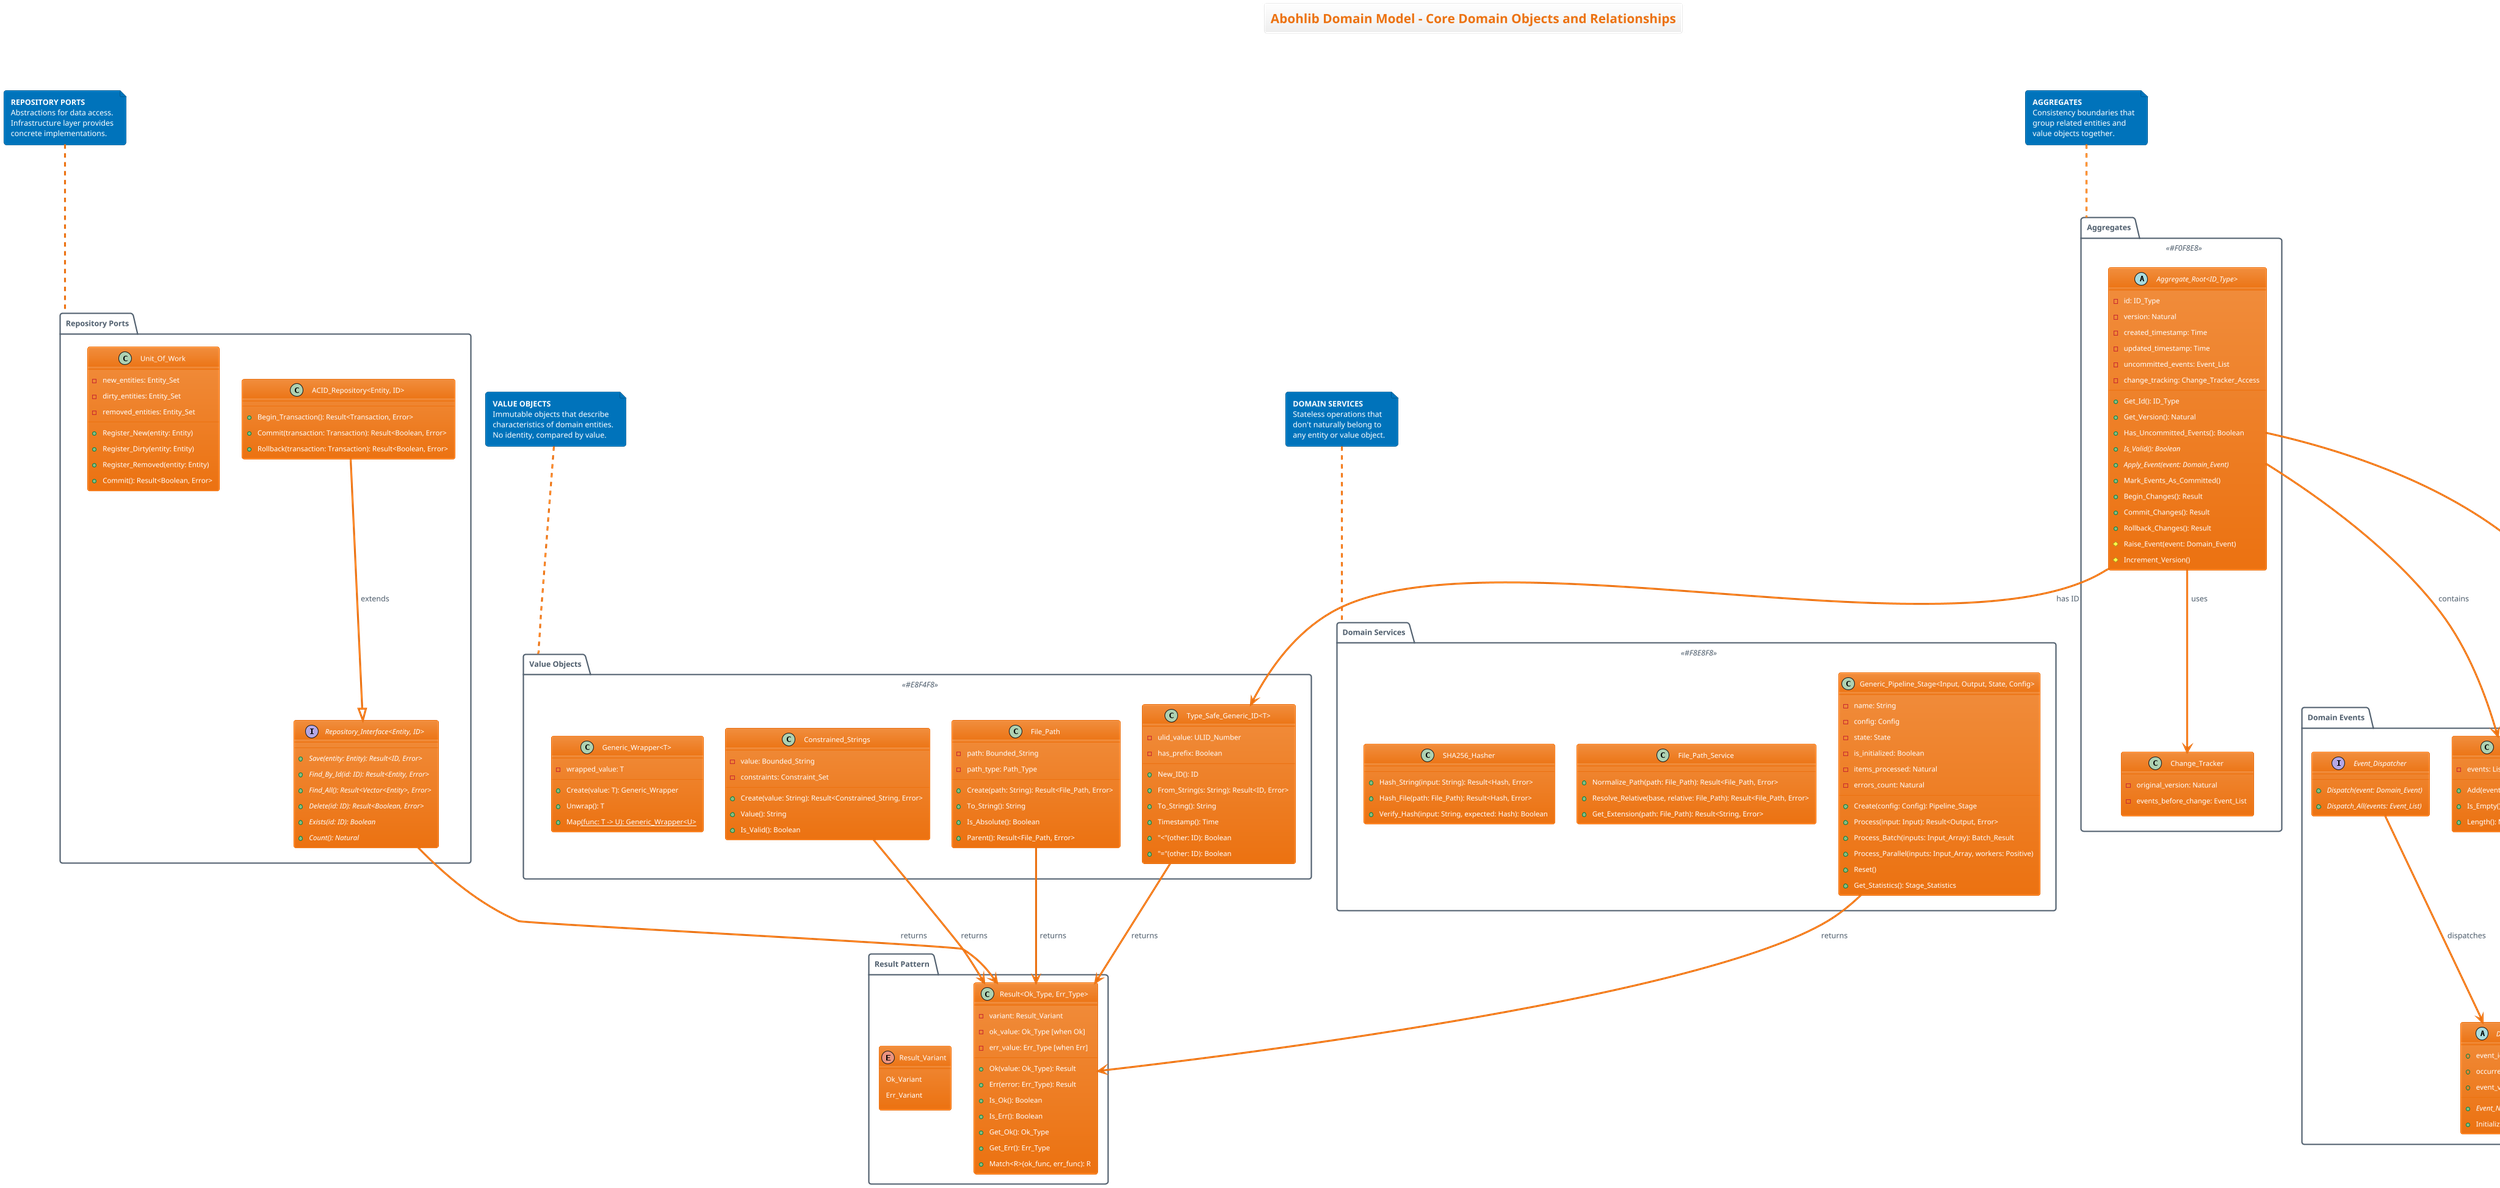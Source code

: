 @startuml Domain_Model
!theme aws-orange
title Abohlib Domain Model - Core Domain Objects and Relationships

!define VALUE_COLOR #E8F4F8
!define ENTITY_COLOR #FFF2E8
!define AGGREGATE_COLOR #F0F8E8
!define SERVICE_COLOR #F8E8F8

package "Value Objects" as values <<VALUE_COLOR>> {
  class "Type_Safe_Generic_ID<T>" {
    - ulid_value: ULID_Number
    - has_prefix: Boolean
    --
    + New_ID(): ID
    + From_String(s: String): Result<ID, Error>
    + To_String(): String
    + Timestamp(): Time
    + "<"(other: ID): Boolean
    + "="(other: ID): Boolean
  }

  class "Constrained_Strings" {
    - value: Bounded_String
    - constraints: Constraint_Set
    --
    + Create(value: String): Result<Constrained_String, Error>
    + Value(): String
    + Is_Valid(): Boolean
  }

  class "File_Path" {
    - path: Bounded_String
    - path_type: Path_Type
    --
    + Create(path: String): Result<File_Path, Error>
    + To_String(): String
    + Is_Absolute(): Boolean
    + Parent(): Result<File_Path, Error>
  }

  class "Generic_Wrapper<T>" {
    - wrapped_value: T
    --
    + Create(value: T): Generic_Wrapper
    + Unwrap(): T
    + Map<U>(func: T -> U): Generic_Wrapper<U>
  }
}

package "Result Pattern" as results {
  class "Result<Ok_Type, Err_Type>" {
    - variant: Result_Variant
    - ok_value: Ok_Type [when Ok]
    - err_value: Err_Type [when Err]
    --
    + Ok(value: Ok_Type): Result
    + Err(error: Err_Type): Result
    + Is_Ok(): Boolean
    + Is_Err(): Boolean
    + Get_Ok(): Ok_Type
    + Get_Err(): Err_Type
    + Match<R>(ok_func, err_func): R
  }

  enum Result_Variant {
    Ok_Variant
    Err_Variant
  }
}

package "Domain Events" as events {
  abstract class "Domain_Event" {
    + event_id: ULID_String
    + occurred_at: Time
    + event_version: Positive
    --
    + {abstract} Event_Name(): String
    + Initialize_Event()
  }

  class "Event_List" {
    - events: List<Domain_Event>
    --
    + Add(event: Domain_Event)
    + Is_Empty(): Boolean
    + Length(): Natural
  }

  interface "Event_Dispatcher" {
    + {abstract} Dispatch(event: Domain_Event)
    + {abstract} Dispatch_All(events: Event_List)
  }
}

package "Aggregates" as aggregates <<AGGREGATE_COLOR>> {
  abstract class "Aggregate_Root<ID_Type>" {
    - id: ID_Type
    - version: Natural
    - created_timestamp: Time
    - updated_timestamp: Time
    - uncommitted_events: Event_List
    - change_tracking: Change_Tracker_Access
    --
    + Get_Id(): ID_Type
    + Get_Version(): Natural
    + Has_Uncommitted_Events(): Boolean
    + {abstract} Is_Valid(): Boolean
    + {abstract} Apply_Event(event: Domain_Event)
    + Mark_Events_As_Committed()
    + Begin_Changes(): Result
    + Commit_Changes(): Result
    + Rollback_Changes(): Result
    # Raise_Event(event: Domain_Event)
    # Increment_Version()
  }

  class "Change_Tracker" {
    - original_version: Natural
    - events_before_change: Event_List
  }
}

package "Domain Services" as services <<SERVICE_COLOR>> {
  class "Generic_Pipeline_Stage<Input, Output, State, Config>" {
    - name: String
    - config: Config
    - state: State
    - is_initialized: Boolean
    - items_processed: Natural
    - errors_count: Natural
    --
    + Create(config: Config): Pipeline_Stage
    + Process(input: Input): Result<Output, Error>
    + Process_Batch(inputs: Input_Array): Batch_Result
    + Process_Parallel(inputs: Input_Array, workers: Positive)
    + Reset()
    + Get_Statistics(): Stage_Statistics
  }

  class "File_Path_Service" {
    + Normalize_Path(path: File_Path): Result<File_Path, Error>
    + Resolve_Relative(base, relative: File_Path): Result<File_Path, Error>
    + Get_Extension(path: File_Path): Result<String, Error>
  }

  class "SHA256_Hasher" {
    + Hash_String(input: String): Result<Hash, Error>
    + Hash_File(path: File_Path): Result<Hash, Error>
    + Verify_Hash(input: String, expected: Hash): Boolean
  }
}

package "Repository Ports" as repos {
  interface "Repository_Interface<Entity, ID>" {
    + {abstract} Save(entity: Entity): Result<ID, Error>
    + {abstract} Find_By_Id(id: ID): Result<Entity, Error>
    + {abstract} Find_All(): Result<Vector<Entity>, Error>
    + {abstract} Delete(id: ID): Result<Boolean, Error>
    + {abstract} Exists(id: ID): Boolean
    + {abstract} Count(): Natural
  }

  class "ACID_Repository<Entity, ID>" {
    + Begin_Transaction(): Result<Transaction, Error>
    + Commit(transaction: Transaction): Result<Boolean, Error>
    + Rollback(transaction: Transaction): Result<Boolean, Error>
  }

  class "Unit_Of_Work" {
    - new_entities: Entity_Set
    - dirty_entities: Entity_Set
    - removed_entities: Entity_Set
    --
    + Register_New(entity: Entity)
    + Register_Dirty(entity: Entity)
    + Register_Removed(entity: Entity)
    + Commit(): Result<Boolean, Error>
  }
}

package "Sagas" as sagas {
  class "Saga_Coordinator" {
    - registered_sagas: Map<String, Saga_Definition>
    - active_instances: Map<Saga_ID, Saga_Instance>
    --
    + Register_Saga(definition: Saga_Definition)
    + Execute_Saga(name: String, context: String): Result<Boolean, Error>
  }

  class "Saga_Instance" {
    - id: Saga_ID
    - state: Saga_State
    - current_step: Natural
    - executions: Map<String, Step_Execution>
    --
    + Start(context: String): Result<Boolean, Error>
    + Get_State(): Saga_State
  }

  enum Saga_State {
    Created
    Running
    Compensating
    Completed
    Failed
    Aborted
  }

  interface "Saga_Step_Interface" {
    + {abstract} Execute(context: String): Result<Step_Result, Error>
    + {abstract} Compensate(context: String): Result<Step_Result, Error>
    + {abstract} Name(): String
  }
}

' Relationships
"Type_Safe_Generic_ID<T>" --> "Result<Ok_Type, Err_Type>" : "returns"
"Constrained_Strings" --> "Result<Ok_Type, Err_Type>" : "returns"
"File_Path" --> "Result<Ok_Type, Err_Type>" : "returns"

"Aggregate_Root<ID_Type>" --> "Domain_Event" : "raises"
"Aggregate_Root<ID_Type>" --> "Event_List" : "contains"
"Aggregate_Root<ID_Type>" --> "Change_Tracker" : "uses"
"Aggregate_Root<ID_Type>" --> "Type_Safe_Generic_ID<T>" : "has ID"

"Generic_Pipeline_Stage<Input, Output, State, Config>" --> "Result<Ok_Type, Err_Type>" : "returns"

"Repository_Interface<Entity, ID>" --> "Result<Ok_Type, Err_Type>" : "returns"
"ACID_Repository<Entity, ID>" --|> "Repository_Interface<Entity, ID>" : "extends"

"Saga_Coordinator" --> "Saga_Instance" : "manages"
"Saga_Instance" --> "Saga_Step_Interface" : "executes"
"Saga_Instance" --> "Saga_State" : "has"

"Event_List" --> "Domain_Event" : "contains"
"Event_Dispatcher" --> "Domain_Event" : "dispatches"

note top of values
**VALUE OBJECTS**
Immutable objects that describe
characteristics of domain entities.
No identity, compared by value.
end note

note top of aggregates
**AGGREGATES**
Consistency boundaries that
group related entities and
value objects together.
end note

note top of services
**DOMAIN SERVICES**
Stateless operations that
don't naturally belong to
any entity or value object.
end note

note top of repos
**REPOSITORY PORTS**
Abstractions for data access.
Infrastructure layer provides
concrete implementations.
end note

@enduml
